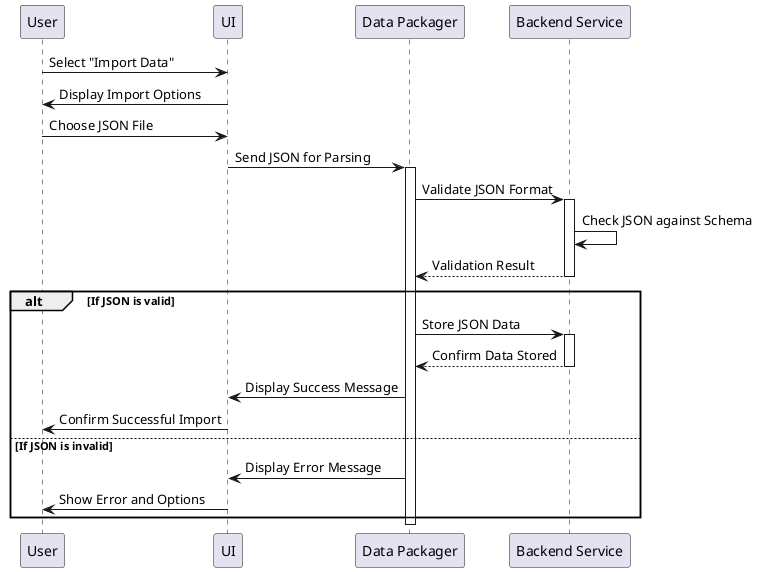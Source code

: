 @startuml
participant User as user
participant "UI" as ui
participant "Data Packager" as datapackager
participant "Backend Service" as backend

user -> ui : Select "Import Data"
ui -> user : Display Import Options
user -> ui : Choose JSON File
ui -> datapackager : Send JSON for Parsing
activate datapackager

datapackager -> backend : Validate JSON Format
activate backend
backend -> backend : Check JSON against Schema
backend --> datapackager : Validation Result
deactivate backend

alt If JSON is valid
    datapackager -> backend : Store JSON Data
    activate backend
    backend --> datapackager : Confirm Data Stored
    deactivate backend
    datapackager -> ui : Display Success Message
    ui -> user : Confirm Successful Import
else If JSON is invalid
    datapackager -> ui : Display Error Message
    ui -> user : Show Error and Options
end

deactivate datapackager
@enduml